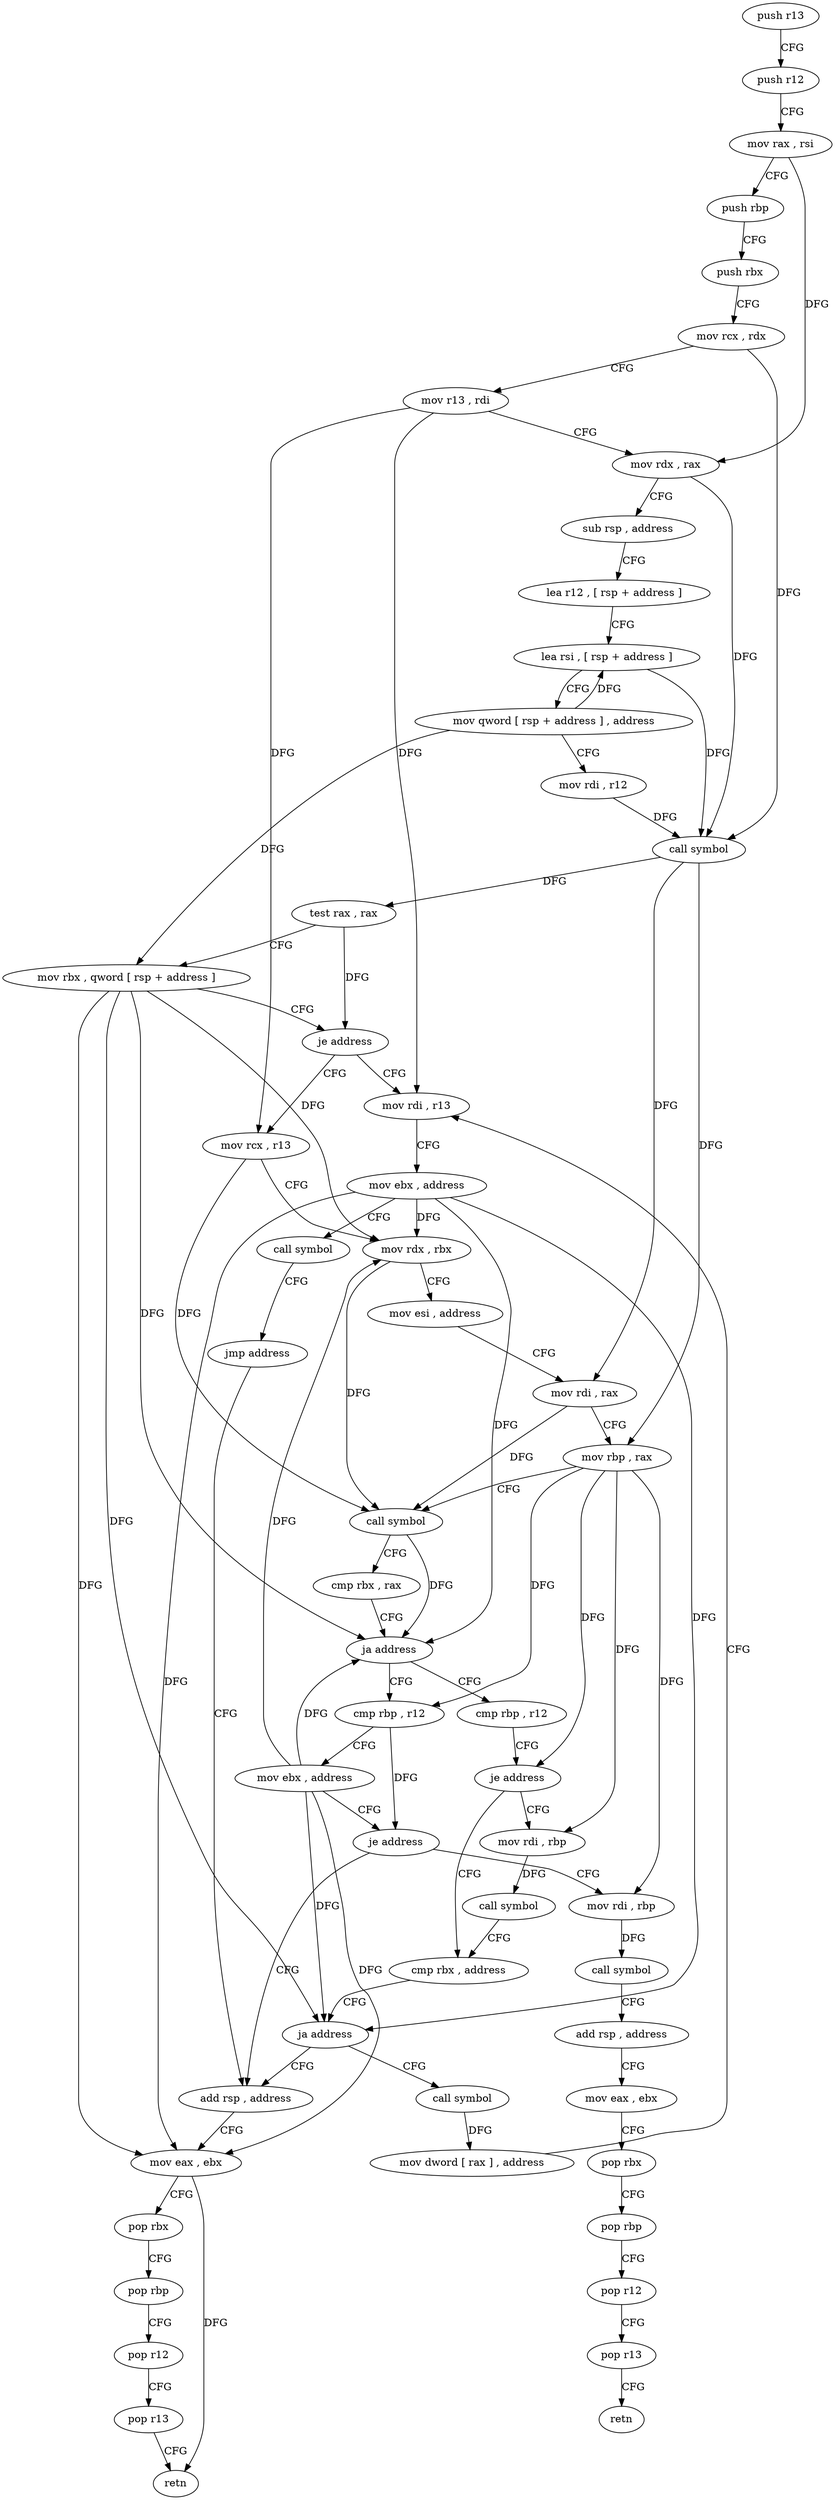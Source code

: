 digraph "func" {
"305040" [label = "push r13" ]
"305042" [label = "push r12" ]
"305044" [label = "mov rax , rsi" ]
"305047" [label = "push rbp" ]
"305048" [label = "push rbx" ]
"305049" [label = "mov rcx , rdx" ]
"305052" [label = "mov r13 , rdi" ]
"305055" [label = "mov rdx , rax" ]
"305058" [label = "sub rsp , address" ]
"305065" [label = "lea r12 , [ rsp + address ]" ]
"305070" [label = "lea rsi , [ rsp + address ]" ]
"305075" [label = "mov qword [ rsp + address ] , address" ]
"305084" [label = "mov rdi , r12" ]
"305087" [label = "call symbol" ]
"305092" [label = "test rax , rax" ]
"305095" [label = "mov rbx , qword [ rsp + address ]" ]
"305100" [label = "je address" ]
"305213" [label = "mov rdi , r13" ]
"305102" [label = "mov rcx , r13" ]
"305216" [label = "mov ebx , address" ]
"305221" [label = "call symbol" ]
"305226" [label = "jmp address" ]
"305151" [label = "add rsp , address" ]
"305105" [label = "mov rdx , rbx" ]
"305108" [label = "mov esi , address" ]
"305113" [label = "mov rdi , rax" ]
"305116" [label = "mov rbp , rax" ]
"305119" [label = "call symbol" ]
"305124" [label = "cmp rbx , rax" ]
"305127" [label = "ja address" ]
"305168" [label = "cmp rbp , r12" ]
"305129" [label = "cmp rbp , r12" ]
"305158" [label = "mov eax , ebx" ]
"305160" [label = "pop rbx" ]
"305161" [label = "pop rbp" ]
"305162" [label = "pop r12" ]
"305164" [label = "pop r13" ]
"305166" [label = "retn" ]
"305171" [label = "mov ebx , address" ]
"305176" [label = "je address" ]
"305178" [label = "mov rdi , rbp" ]
"305132" [label = "je address" ]
"305142" [label = "cmp rbx , address" ]
"305134" [label = "mov rdi , rbp" ]
"305181" [label = "call symbol" ]
"305186" [label = "add rsp , address" ]
"305193" [label = "mov eax , ebx" ]
"305195" [label = "pop rbx" ]
"305196" [label = "pop rbp" ]
"305197" [label = "pop r12" ]
"305199" [label = "pop r13" ]
"305201" [label = "retn" ]
"305149" [label = "ja address" ]
"305202" [label = "call symbol" ]
"305137" [label = "call symbol" ]
"305207" [label = "mov dword [ rax ] , address" ]
"305040" -> "305042" [ label = "CFG" ]
"305042" -> "305044" [ label = "CFG" ]
"305044" -> "305047" [ label = "CFG" ]
"305044" -> "305055" [ label = "DFG" ]
"305047" -> "305048" [ label = "CFG" ]
"305048" -> "305049" [ label = "CFG" ]
"305049" -> "305052" [ label = "CFG" ]
"305049" -> "305087" [ label = "DFG" ]
"305052" -> "305055" [ label = "CFG" ]
"305052" -> "305213" [ label = "DFG" ]
"305052" -> "305102" [ label = "DFG" ]
"305055" -> "305058" [ label = "CFG" ]
"305055" -> "305087" [ label = "DFG" ]
"305058" -> "305065" [ label = "CFG" ]
"305065" -> "305070" [ label = "CFG" ]
"305070" -> "305075" [ label = "CFG" ]
"305070" -> "305087" [ label = "DFG" ]
"305075" -> "305084" [ label = "CFG" ]
"305075" -> "305070" [ label = "DFG" ]
"305075" -> "305095" [ label = "DFG" ]
"305084" -> "305087" [ label = "DFG" ]
"305087" -> "305092" [ label = "DFG" ]
"305087" -> "305113" [ label = "DFG" ]
"305087" -> "305116" [ label = "DFG" ]
"305092" -> "305095" [ label = "CFG" ]
"305092" -> "305100" [ label = "DFG" ]
"305095" -> "305100" [ label = "CFG" ]
"305095" -> "305105" [ label = "DFG" ]
"305095" -> "305127" [ label = "DFG" ]
"305095" -> "305158" [ label = "DFG" ]
"305095" -> "305149" [ label = "DFG" ]
"305100" -> "305213" [ label = "CFG" ]
"305100" -> "305102" [ label = "CFG" ]
"305213" -> "305216" [ label = "CFG" ]
"305102" -> "305105" [ label = "CFG" ]
"305102" -> "305119" [ label = "DFG" ]
"305216" -> "305221" [ label = "CFG" ]
"305216" -> "305105" [ label = "DFG" ]
"305216" -> "305127" [ label = "DFG" ]
"305216" -> "305158" [ label = "DFG" ]
"305216" -> "305149" [ label = "DFG" ]
"305221" -> "305226" [ label = "CFG" ]
"305226" -> "305151" [ label = "CFG" ]
"305151" -> "305158" [ label = "CFG" ]
"305105" -> "305108" [ label = "CFG" ]
"305105" -> "305119" [ label = "DFG" ]
"305108" -> "305113" [ label = "CFG" ]
"305113" -> "305116" [ label = "CFG" ]
"305113" -> "305119" [ label = "DFG" ]
"305116" -> "305119" [ label = "CFG" ]
"305116" -> "305168" [ label = "DFG" ]
"305116" -> "305132" [ label = "DFG" ]
"305116" -> "305178" [ label = "DFG" ]
"305116" -> "305134" [ label = "DFG" ]
"305119" -> "305124" [ label = "CFG" ]
"305119" -> "305127" [ label = "DFG" ]
"305124" -> "305127" [ label = "CFG" ]
"305127" -> "305168" [ label = "CFG" ]
"305127" -> "305129" [ label = "CFG" ]
"305168" -> "305171" [ label = "CFG" ]
"305168" -> "305176" [ label = "DFG" ]
"305129" -> "305132" [ label = "CFG" ]
"305158" -> "305160" [ label = "CFG" ]
"305158" -> "305166" [ label = "DFG" ]
"305160" -> "305161" [ label = "CFG" ]
"305161" -> "305162" [ label = "CFG" ]
"305162" -> "305164" [ label = "CFG" ]
"305164" -> "305166" [ label = "CFG" ]
"305171" -> "305176" [ label = "CFG" ]
"305171" -> "305105" [ label = "DFG" ]
"305171" -> "305158" [ label = "DFG" ]
"305171" -> "305127" [ label = "DFG" ]
"305171" -> "305149" [ label = "DFG" ]
"305176" -> "305151" [ label = "CFG" ]
"305176" -> "305178" [ label = "CFG" ]
"305178" -> "305181" [ label = "DFG" ]
"305132" -> "305142" [ label = "CFG" ]
"305132" -> "305134" [ label = "CFG" ]
"305142" -> "305149" [ label = "CFG" ]
"305134" -> "305137" [ label = "DFG" ]
"305181" -> "305186" [ label = "CFG" ]
"305186" -> "305193" [ label = "CFG" ]
"305193" -> "305195" [ label = "CFG" ]
"305195" -> "305196" [ label = "CFG" ]
"305196" -> "305197" [ label = "CFG" ]
"305197" -> "305199" [ label = "CFG" ]
"305199" -> "305201" [ label = "CFG" ]
"305149" -> "305202" [ label = "CFG" ]
"305149" -> "305151" [ label = "CFG" ]
"305202" -> "305207" [ label = "DFG" ]
"305137" -> "305142" [ label = "CFG" ]
"305207" -> "305213" [ label = "CFG" ]
}
